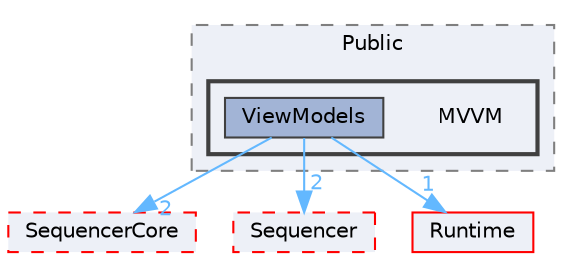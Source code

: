 digraph "MVVM"
{
 // INTERACTIVE_SVG=YES
 // LATEX_PDF_SIZE
  bgcolor="transparent";
  edge [fontname=Helvetica,fontsize=10,labelfontname=Helvetica,labelfontsize=10];
  node [fontname=Helvetica,fontsize=10,shape=box,height=0.2,width=0.4];
  compound=true
  subgraph clusterdir_43728ba3afec409bb09a4e4296ee8bef {
    graph [ bgcolor="#edf0f7", pencolor="grey50", label="Public", fontname=Helvetica,fontsize=10 style="filled,dashed", URL="dir_43728ba3afec409bb09a4e4296ee8bef.html",tooltip=""]
  subgraph clusterdir_e976cbb2200fcdf939d57368bd88ab8d {
    graph [ bgcolor="#edf0f7", pencolor="grey25", label="", fontname=Helvetica,fontsize=10 style="filled,bold", URL="dir_e976cbb2200fcdf939d57368bd88ab8d.html",tooltip=""]
    dir_e976cbb2200fcdf939d57368bd88ab8d [shape=plaintext, label="MVVM"];
  dir_775878bebe59199ba640ccce8bfeabab [label="ViewModels", fillcolor="#a2b4d6", color="grey25", style="filled", URL="dir_775878bebe59199ba640ccce8bfeabab.html",tooltip=""];
  }
  }
  dir_686cc12b416cf73f5edcbcb3f53c90c9 [label="SequencerCore", fillcolor="#edf0f7", color="red", style="filled,dashed", URL="dir_686cc12b416cf73f5edcbcb3f53c90c9.html",tooltip=""];
  dir_ffaaa7186d986781bd19cdbd716255b4 [label="Sequencer", fillcolor="#edf0f7", color="red", style="filled,dashed", URL="dir_ffaaa7186d986781bd19cdbd716255b4.html",tooltip=""];
  dir_7536b172fbd480bfd146a1b1acd6856b [label="Runtime", fillcolor="#edf0f7", color="red", style="filled", URL="dir_7536b172fbd480bfd146a1b1acd6856b.html",tooltip=""];
  dir_775878bebe59199ba640ccce8bfeabab->dir_686cc12b416cf73f5edcbcb3f53c90c9 [headlabel="2", labeldistance=1.5 headhref="dir_001251_001015.html" href="dir_001251_001015.html" color="steelblue1" fontcolor="steelblue1"];
  dir_775878bebe59199ba640ccce8bfeabab->dir_7536b172fbd480bfd146a1b1acd6856b [headlabel="1", labeldistance=1.5 headhref="dir_001251_000984.html" href="dir_001251_000984.html" color="steelblue1" fontcolor="steelblue1"];
  dir_775878bebe59199ba640ccce8bfeabab->dir_ffaaa7186d986781bd19cdbd716255b4 [headlabel="2", labeldistance=1.5 headhref="dir_001251_001014.html" href="dir_001251_001014.html" color="steelblue1" fontcolor="steelblue1"];
}
